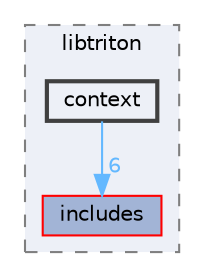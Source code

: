digraph "/Users/jonathan/Works/Tools/Triton/src/libtriton/context"
{
 // LATEX_PDF_SIZE
  bgcolor="transparent";
  edge [fontname=Helvetica,fontsize=10,labelfontname=Helvetica,labelfontsize=10];
  node [fontname=Helvetica,fontsize=10,shape=box,height=0.2,width=0.4];
  compound=true
  subgraph clusterdir_37d3c20575c22bcebdec4fca2de67aba {
    graph [ bgcolor="#edf0f7", pencolor="grey50", label="libtriton", fontname=Helvetica,fontsize=10 style="filled,dashed", URL="dir_37d3c20575c22bcebdec4fca2de67aba.html",tooltip=""]
  dir_f9d272ec16541780a187e9fc1e6dde2e [label="includes", fillcolor="#a2b4d6", color="red", style="filled", URL="dir_f9d272ec16541780a187e9fc1e6dde2e.html",tooltip=""];
  dir_ea5467dba07857ac70344f79cec2d099 [label="context", fillcolor="#edf0f7", color="grey25", style="filled,bold", URL="dir_ea5467dba07857ac70344f79cec2d099.html",tooltip=""];
  }
  dir_ea5467dba07857ac70344f79cec2d099->dir_f9d272ec16541780a187e9fc1e6dde2e [headlabel="6", labeldistance=1.5 headhref="dir_000009_000011.html" color="steelblue1" fontcolor="steelblue1"];
}

